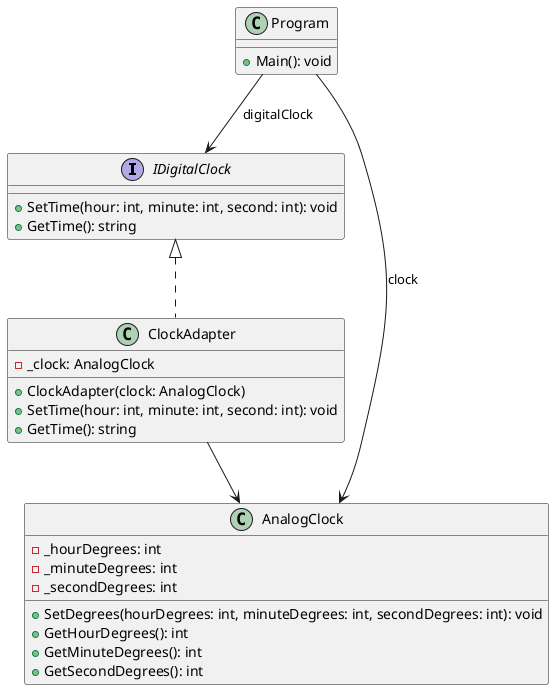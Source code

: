 @startuml

interface IDigitalClock {
    + SetTime(hour: int, minute: int, second: int): void
    + GetTime(): string
}

class AnalogClock {
    - _hourDegrees: int
    - _minuteDegrees: int
    - _secondDegrees: int
    + SetDegrees(hourDegrees: int, minuteDegrees: int, secondDegrees: int): void
    + GetHourDegrees(): int
    + GetMinuteDegrees(): int
    + GetSecondDegrees(): int
}

class ClockAdapter {
    - _clock: AnalogClock
    + ClockAdapter(clock: AnalogClock)
    + SetTime(hour: int, minute: int, second: int): void
    + GetTime(): string
}

class Program {
    + Main(): void
}

IDigitalClock <|.. ClockAdapter
ClockAdapter --> AnalogClock

Program --> IDigitalClock: digitalClock
Program --> AnalogClock: clock

@enduml

